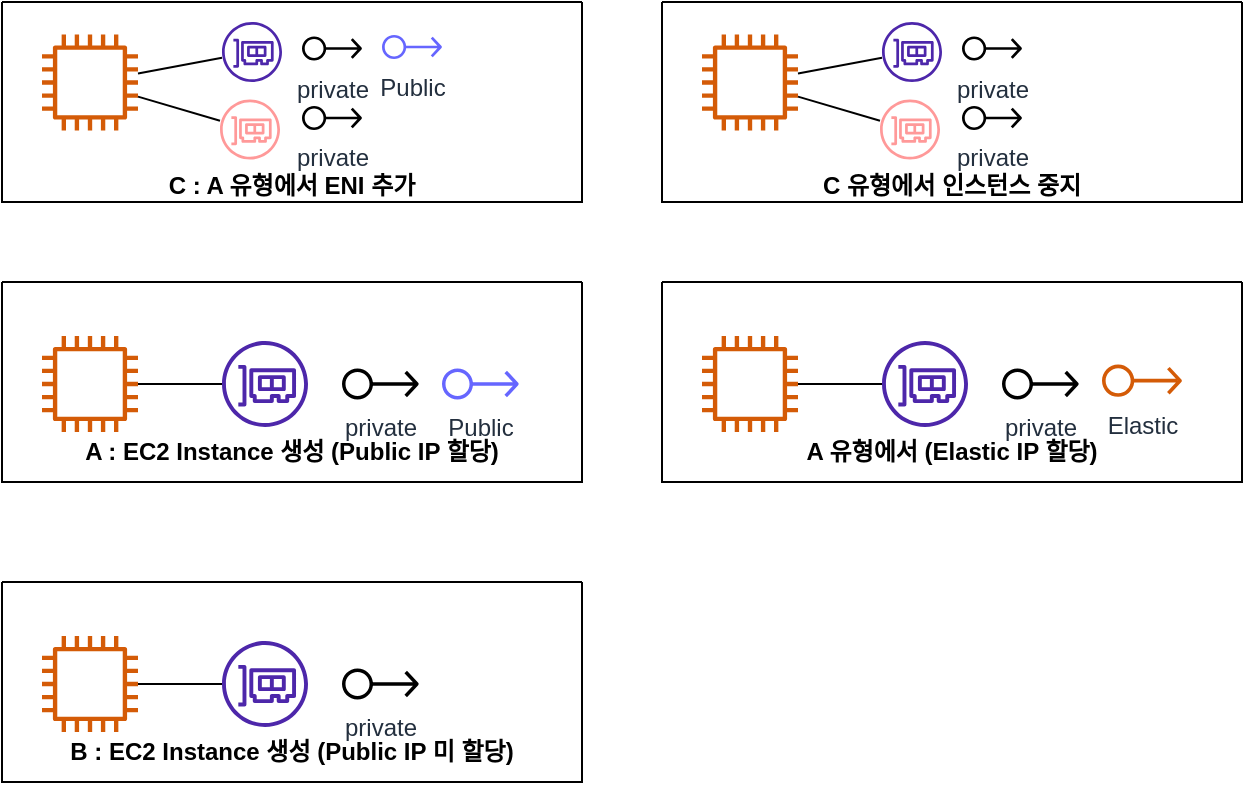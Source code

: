<mxfile version="21.6.5" type="github">
  <diagram name="페이지-1" id="v46Kw6hZMWN8n9hihEqH">
    <mxGraphModel dx="712" dy="772" grid="1" gridSize="10" guides="1" tooltips="1" connect="1" arrows="1" fold="1" page="1" pageScale="1" pageWidth="827" pageHeight="1169" math="0" shadow="0">
      <root>
        <mxCell id="0" />
        <mxCell id="1" parent="0" />
        <mxCell id="YnKkO9R4rvAmFaV1i0---445" value="&#xa;&#xa;&#xa;&#xa;&#xa;&#xa;&#xa;&#xa;&#xa;&#xa;&#xa;&#xa;A : EC2 Instance 생성 (Public IP 할당)" style="swimlane;startSize=0;" vertex="1" parent="1">
          <mxGeometry x="70" y="550" width="290" height="100" as="geometry" />
        </mxCell>
        <mxCell id="YnKkO9R4rvAmFaV1i0---446" value="" style="sketch=0;outlineConnect=0;fontColor=#232F3E;gradientColor=none;fillColor=#D45B07;strokeColor=none;dashed=0;verticalLabelPosition=bottom;verticalAlign=top;align=center;html=1;fontSize=12;fontStyle=0;aspect=fixed;pointerEvents=1;shape=mxgraph.aws4.instance2;" vertex="1" parent="YnKkO9R4rvAmFaV1i0---445">
          <mxGeometry x="20" y="27" width="48" height="48" as="geometry" />
        </mxCell>
        <mxCell id="YnKkO9R4rvAmFaV1i0---447" value="" style="sketch=0;outlineConnect=0;fontColor=#232F3E;gradientColor=none;fillColor=#4D27AA;strokeColor=none;dashed=0;verticalLabelPosition=bottom;verticalAlign=top;align=center;html=1;fontSize=12;fontStyle=0;aspect=fixed;pointerEvents=1;shape=mxgraph.aws4.elastic_network_interface;" vertex="1" parent="YnKkO9R4rvAmFaV1i0---445">
          <mxGeometry x="110" y="29.5" width="43" height="43" as="geometry" />
        </mxCell>
        <mxCell id="YnKkO9R4rvAmFaV1i0---448" value="private" style="sketch=0;outlineConnect=0;fontColor=#232F3E;gradientColor=none;fillColor=#000000;strokeColor=none;dashed=0;verticalLabelPosition=bottom;verticalAlign=top;align=center;html=1;fontSize=12;fontStyle=0;aspect=fixed;pointerEvents=1;shape=mxgraph.aws4.elastic_ip_address;" vertex="1" parent="YnKkO9R4rvAmFaV1i0---445">
          <mxGeometry x="170" y="43" width="38.4" height="16" as="geometry" />
        </mxCell>
        <mxCell id="YnKkO9R4rvAmFaV1i0---449" value="Public" style="sketch=0;outlineConnect=0;fontColor=#232F3E;gradientColor=none;fillColor=#6666FF;strokeColor=none;dashed=0;verticalLabelPosition=bottom;verticalAlign=top;align=center;html=1;fontSize=12;fontStyle=0;aspect=fixed;pointerEvents=1;shape=mxgraph.aws4.elastic_ip_address;" vertex="1" parent="YnKkO9R4rvAmFaV1i0---445">
          <mxGeometry x="220" y="43" width="38.4" height="16" as="geometry" />
        </mxCell>
        <mxCell id="YnKkO9R4rvAmFaV1i0---450" value="" style="endArrow=none;html=1;rounded=0;" edge="1" parent="YnKkO9R4rvAmFaV1i0---445" source="YnKkO9R4rvAmFaV1i0---446" target="YnKkO9R4rvAmFaV1i0---447">
          <mxGeometry width="50" height="50" relative="1" as="geometry">
            <mxPoint x="60" y="230" as="sourcePoint" />
            <mxPoint x="110" y="180" as="targetPoint" />
          </mxGeometry>
        </mxCell>
        <mxCell id="YnKkO9R4rvAmFaV1i0---451" value="&#xa;&#xa;&#xa;&#xa;&#xa;&#xa;&#xa;&#xa;&#xa;&#xa;&#xa;&#xa;B : EC2 Instance 생성 (Public IP 미 할당)" style="swimlane;startSize=0;" vertex="1" parent="1">
          <mxGeometry x="70" y="700" width="290" height="100" as="geometry" />
        </mxCell>
        <mxCell id="YnKkO9R4rvAmFaV1i0---452" value="" style="sketch=0;outlineConnect=0;fontColor=#232F3E;gradientColor=none;fillColor=#D45B07;strokeColor=none;dashed=0;verticalLabelPosition=bottom;verticalAlign=top;align=center;html=1;fontSize=12;fontStyle=0;aspect=fixed;pointerEvents=1;shape=mxgraph.aws4.instance2;" vertex="1" parent="YnKkO9R4rvAmFaV1i0---451">
          <mxGeometry x="20" y="27" width="48" height="48" as="geometry" />
        </mxCell>
        <mxCell id="YnKkO9R4rvAmFaV1i0---453" value="" style="sketch=0;outlineConnect=0;fontColor=#232F3E;gradientColor=none;fillColor=#4D27AA;strokeColor=none;dashed=0;verticalLabelPosition=bottom;verticalAlign=top;align=center;html=1;fontSize=12;fontStyle=0;aspect=fixed;pointerEvents=1;shape=mxgraph.aws4.elastic_network_interface;" vertex="1" parent="YnKkO9R4rvAmFaV1i0---451">
          <mxGeometry x="110" y="29.5" width="43" height="43" as="geometry" />
        </mxCell>
        <mxCell id="YnKkO9R4rvAmFaV1i0---454" value="private" style="sketch=0;outlineConnect=0;fontColor=#232F3E;gradientColor=none;fillColor=#000000;strokeColor=none;dashed=0;verticalLabelPosition=bottom;verticalAlign=top;align=center;html=1;fontSize=12;fontStyle=0;aspect=fixed;pointerEvents=1;shape=mxgraph.aws4.elastic_ip_address;" vertex="1" parent="YnKkO9R4rvAmFaV1i0---451">
          <mxGeometry x="170" y="43" width="38.4" height="16" as="geometry" />
        </mxCell>
        <mxCell id="YnKkO9R4rvAmFaV1i0---456" value="" style="endArrow=none;html=1;rounded=0;" edge="1" parent="YnKkO9R4rvAmFaV1i0---451" source="YnKkO9R4rvAmFaV1i0---452" target="YnKkO9R4rvAmFaV1i0---453">
          <mxGeometry width="50" height="50" relative="1" as="geometry">
            <mxPoint x="60" y="230" as="sourcePoint" />
            <mxPoint x="110" y="180" as="targetPoint" />
          </mxGeometry>
        </mxCell>
        <mxCell id="YnKkO9R4rvAmFaV1i0---457" value="&#xa;&#xa;&#xa;&#xa;&#xa;&#xa;&#xa;&#xa;&#xa;&#xa;&#xa;&#xa;A 유형에서 (Elastic IP 할당)" style="swimlane;startSize=0;" vertex="1" parent="1">
          <mxGeometry x="400" y="550" width="290" height="100" as="geometry" />
        </mxCell>
        <mxCell id="YnKkO9R4rvAmFaV1i0---458" value="" style="sketch=0;outlineConnect=0;fontColor=#232F3E;gradientColor=none;fillColor=#D45B07;strokeColor=none;dashed=0;verticalLabelPosition=bottom;verticalAlign=top;align=center;html=1;fontSize=12;fontStyle=0;aspect=fixed;pointerEvents=1;shape=mxgraph.aws4.instance2;" vertex="1" parent="YnKkO9R4rvAmFaV1i0---457">
          <mxGeometry x="20" y="27" width="48" height="48" as="geometry" />
        </mxCell>
        <mxCell id="YnKkO9R4rvAmFaV1i0---459" value="" style="sketch=0;outlineConnect=0;fontColor=#232F3E;gradientColor=none;fillColor=#4D27AA;strokeColor=none;dashed=0;verticalLabelPosition=bottom;verticalAlign=top;align=center;html=1;fontSize=12;fontStyle=0;aspect=fixed;pointerEvents=1;shape=mxgraph.aws4.elastic_network_interface;" vertex="1" parent="YnKkO9R4rvAmFaV1i0---457">
          <mxGeometry x="110" y="29.5" width="43" height="43" as="geometry" />
        </mxCell>
        <mxCell id="YnKkO9R4rvAmFaV1i0---460" value="private" style="sketch=0;outlineConnect=0;fontColor=#232F3E;gradientColor=none;fillColor=#000000;strokeColor=none;dashed=0;verticalLabelPosition=bottom;verticalAlign=top;align=center;html=1;fontSize=12;fontStyle=0;aspect=fixed;pointerEvents=1;shape=mxgraph.aws4.elastic_ip_address;" vertex="1" parent="YnKkO9R4rvAmFaV1i0---457">
          <mxGeometry x="170" y="43" width="38.4" height="16" as="geometry" />
        </mxCell>
        <mxCell id="YnKkO9R4rvAmFaV1i0---462" value="" style="endArrow=none;html=1;rounded=0;" edge="1" parent="YnKkO9R4rvAmFaV1i0---457" source="YnKkO9R4rvAmFaV1i0---458" target="YnKkO9R4rvAmFaV1i0---459">
          <mxGeometry width="50" height="50" relative="1" as="geometry">
            <mxPoint x="60" y="230" as="sourcePoint" />
            <mxPoint x="110" y="180" as="targetPoint" />
          </mxGeometry>
        </mxCell>
        <mxCell id="YnKkO9R4rvAmFaV1i0---463" value="Elastic" style="sketch=0;outlineConnect=0;fontColor=#232F3E;gradientColor=none;fillColor=#D45B07;strokeColor=none;dashed=0;verticalLabelPosition=bottom;verticalAlign=top;align=center;html=1;fontSize=12;fontStyle=0;aspect=fixed;pointerEvents=1;shape=mxgraph.aws4.elastic_ip_address;" vertex="1" parent="YnKkO9R4rvAmFaV1i0---457">
          <mxGeometry x="220" y="41" width="40" height="16.67" as="geometry" />
        </mxCell>
        <mxCell id="YnKkO9R4rvAmFaV1i0---464" value="&#xa;&#xa;&#xa;&#xa;&#xa;&#xa;&#xa;&#xa;&#xa;&#xa;&#xa;&#xa;&#xa;C : A 유형에서 ENI 추가" style="swimlane;startSize=0;" vertex="1" parent="1">
          <mxGeometry x="70" y="410" width="290" height="100" as="geometry" />
        </mxCell>
        <mxCell id="YnKkO9R4rvAmFaV1i0---465" value="" style="sketch=0;outlineConnect=0;fontColor=#232F3E;gradientColor=none;fillColor=#D45B07;strokeColor=none;dashed=0;verticalLabelPosition=bottom;verticalAlign=top;align=center;html=1;fontSize=12;fontStyle=0;aspect=fixed;pointerEvents=1;shape=mxgraph.aws4.instance2;" vertex="1" parent="YnKkO9R4rvAmFaV1i0---464">
          <mxGeometry x="20" y="16.25" width="48" height="48" as="geometry" />
        </mxCell>
        <mxCell id="YnKkO9R4rvAmFaV1i0---466" value="" style="sketch=0;outlineConnect=0;fontColor=#232F3E;gradientColor=none;fillColor=#4D27AA;strokeColor=none;dashed=0;verticalLabelPosition=bottom;verticalAlign=top;align=center;html=1;fontSize=12;fontStyle=0;aspect=fixed;pointerEvents=1;shape=mxgraph.aws4.elastic_network_interface;" vertex="1" parent="YnKkO9R4rvAmFaV1i0---464">
          <mxGeometry x="110" y="10" width="30" height="30" as="geometry" />
        </mxCell>
        <mxCell id="YnKkO9R4rvAmFaV1i0---467" value="private" style="sketch=0;outlineConnect=0;fontColor=#232F3E;gradientColor=none;fillColor=#000000;strokeColor=none;dashed=0;verticalLabelPosition=bottom;verticalAlign=top;align=center;html=1;fontSize=12;fontStyle=0;aspect=fixed;pointerEvents=1;shape=mxgraph.aws4.elastic_ip_address;" vertex="1" parent="YnKkO9R4rvAmFaV1i0---464">
          <mxGeometry x="150" y="17" width="30" height="12.5" as="geometry" />
        </mxCell>
        <mxCell id="YnKkO9R4rvAmFaV1i0---468" value="Public" style="sketch=0;outlineConnect=0;fontColor=#232F3E;gradientColor=none;fillColor=#6666FF;strokeColor=none;dashed=0;verticalLabelPosition=bottom;verticalAlign=top;align=center;html=1;fontSize=12;fontStyle=0;aspect=fixed;pointerEvents=1;shape=mxgraph.aws4.elastic_ip_address;" vertex="1" parent="YnKkO9R4rvAmFaV1i0---464">
          <mxGeometry x="190" y="16.25" width="30" height="12.5" as="geometry" />
        </mxCell>
        <mxCell id="YnKkO9R4rvAmFaV1i0---469" value="" style="endArrow=none;html=1;rounded=0;" edge="1" parent="YnKkO9R4rvAmFaV1i0---464" source="YnKkO9R4rvAmFaV1i0---465" target="YnKkO9R4rvAmFaV1i0---466">
          <mxGeometry width="50" height="50" relative="1" as="geometry">
            <mxPoint x="60" y="230" as="sourcePoint" />
            <mxPoint x="110" y="180" as="targetPoint" />
          </mxGeometry>
        </mxCell>
        <mxCell id="YnKkO9R4rvAmFaV1i0---470" value="" style="sketch=0;outlineConnect=0;fontColor=#232F3E;gradientColor=none;fillColor=#FF9999;strokeColor=none;dashed=0;verticalLabelPosition=bottom;verticalAlign=top;align=center;html=1;fontSize=12;fontStyle=0;aspect=fixed;pointerEvents=1;shape=mxgraph.aws4.elastic_network_interface;" vertex="1" parent="YnKkO9R4rvAmFaV1i0---464">
          <mxGeometry x="109" y="48.75" width="30" height="30" as="geometry" />
        </mxCell>
        <mxCell id="YnKkO9R4rvAmFaV1i0---471" value="" style="endArrow=none;html=1;rounded=0;" edge="1" parent="YnKkO9R4rvAmFaV1i0---464" source="YnKkO9R4rvAmFaV1i0---465" target="YnKkO9R4rvAmFaV1i0---470">
          <mxGeometry width="50" height="50" relative="1" as="geometry">
            <mxPoint x="78" y="46" as="sourcePoint" />
            <mxPoint x="120" y="38" as="targetPoint" />
          </mxGeometry>
        </mxCell>
        <mxCell id="YnKkO9R4rvAmFaV1i0---472" value="private" style="sketch=0;outlineConnect=0;fontColor=#232F3E;gradientColor=none;fillColor=#000000;strokeColor=none;dashed=0;verticalLabelPosition=bottom;verticalAlign=top;align=center;html=1;fontSize=12;fontStyle=0;aspect=fixed;pointerEvents=1;shape=mxgraph.aws4.elastic_ip_address;" vertex="1" parent="YnKkO9R4rvAmFaV1i0---464">
          <mxGeometry x="150" y="51.75" width="30" height="12.5" as="geometry" />
        </mxCell>
        <mxCell id="YnKkO9R4rvAmFaV1i0---474" value="&#xa;&#xa;&#xa;&#xa;&#xa;&#xa;&#xa;&#xa;&#xa;&#xa;&#xa;&#xa;&#xa;C 유형에서 인스턴스 중지" style="swimlane;startSize=0;" vertex="1" parent="1">
          <mxGeometry x="400" y="410" width="290" height="100" as="geometry" />
        </mxCell>
        <mxCell id="YnKkO9R4rvAmFaV1i0---475" value="" style="sketch=0;outlineConnect=0;fontColor=#232F3E;gradientColor=none;fillColor=#D45B07;strokeColor=none;dashed=0;verticalLabelPosition=bottom;verticalAlign=top;align=center;html=1;fontSize=12;fontStyle=0;aspect=fixed;pointerEvents=1;shape=mxgraph.aws4.instance2;" vertex="1" parent="YnKkO9R4rvAmFaV1i0---474">
          <mxGeometry x="20" y="16.25" width="48" height="48" as="geometry" />
        </mxCell>
        <mxCell id="YnKkO9R4rvAmFaV1i0---476" value="" style="sketch=0;outlineConnect=0;fontColor=#232F3E;gradientColor=none;fillColor=#4D27AA;strokeColor=none;dashed=0;verticalLabelPosition=bottom;verticalAlign=top;align=center;html=1;fontSize=12;fontStyle=0;aspect=fixed;pointerEvents=1;shape=mxgraph.aws4.elastic_network_interface;" vertex="1" parent="YnKkO9R4rvAmFaV1i0---474">
          <mxGeometry x="110" y="10" width="30" height="30" as="geometry" />
        </mxCell>
        <mxCell id="YnKkO9R4rvAmFaV1i0---477" value="private" style="sketch=0;outlineConnect=0;fontColor=#232F3E;gradientColor=none;fillColor=#000000;strokeColor=none;dashed=0;verticalLabelPosition=bottom;verticalAlign=top;align=center;html=1;fontSize=12;fontStyle=0;aspect=fixed;pointerEvents=1;shape=mxgraph.aws4.elastic_ip_address;" vertex="1" parent="YnKkO9R4rvAmFaV1i0---474">
          <mxGeometry x="150" y="17" width="30" height="12.5" as="geometry" />
        </mxCell>
        <mxCell id="YnKkO9R4rvAmFaV1i0---479" value="" style="endArrow=none;html=1;rounded=0;" edge="1" parent="YnKkO9R4rvAmFaV1i0---474" source="YnKkO9R4rvAmFaV1i0---475" target="YnKkO9R4rvAmFaV1i0---476">
          <mxGeometry width="50" height="50" relative="1" as="geometry">
            <mxPoint x="60" y="230" as="sourcePoint" />
            <mxPoint x="110" y="180" as="targetPoint" />
          </mxGeometry>
        </mxCell>
        <mxCell id="YnKkO9R4rvAmFaV1i0---480" value="" style="sketch=0;outlineConnect=0;fontColor=#232F3E;gradientColor=none;fillColor=#FF9999;strokeColor=none;dashed=0;verticalLabelPosition=bottom;verticalAlign=top;align=center;html=1;fontSize=12;fontStyle=0;aspect=fixed;pointerEvents=1;shape=mxgraph.aws4.elastic_network_interface;" vertex="1" parent="YnKkO9R4rvAmFaV1i0---474">
          <mxGeometry x="109" y="48.75" width="30" height="30" as="geometry" />
        </mxCell>
        <mxCell id="YnKkO9R4rvAmFaV1i0---481" value="" style="endArrow=none;html=1;rounded=0;" edge="1" parent="YnKkO9R4rvAmFaV1i0---474" source="YnKkO9R4rvAmFaV1i0---475" target="YnKkO9R4rvAmFaV1i0---480">
          <mxGeometry width="50" height="50" relative="1" as="geometry">
            <mxPoint x="78" y="46" as="sourcePoint" />
            <mxPoint x="120" y="38" as="targetPoint" />
          </mxGeometry>
        </mxCell>
        <mxCell id="YnKkO9R4rvAmFaV1i0---482" value="private" style="sketch=0;outlineConnect=0;fontColor=#232F3E;gradientColor=none;fillColor=#000000;strokeColor=none;dashed=0;verticalLabelPosition=bottom;verticalAlign=top;align=center;html=1;fontSize=12;fontStyle=0;aspect=fixed;pointerEvents=1;shape=mxgraph.aws4.elastic_ip_address;" vertex="1" parent="YnKkO9R4rvAmFaV1i0---474">
          <mxGeometry x="150" y="51.75" width="30" height="12.5" as="geometry" />
        </mxCell>
      </root>
    </mxGraphModel>
  </diagram>
</mxfile>
